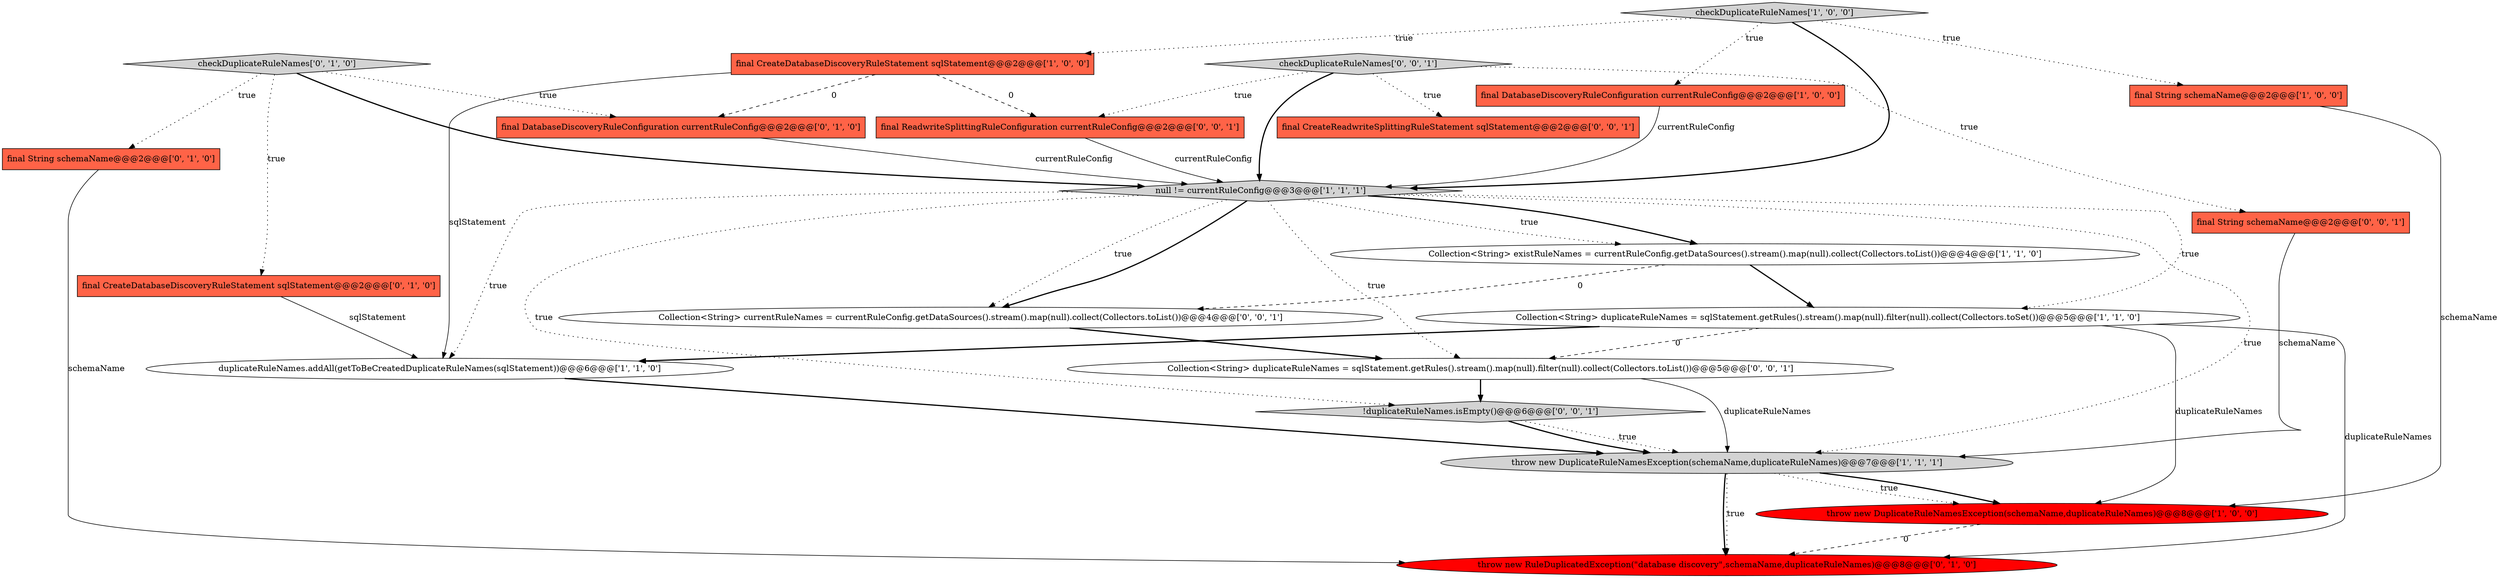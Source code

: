 digraph {
1 [style = filled, label = "checkDuplicateRuleNames['1', '0', '0']", fillcolor = lightgray, shape = diamond image = "AAA0AAABBB1BBB"];
15 [style = filled, label = "final CreateReadwriteSplittingRuleStatement sqlStatement@@@2@@@['0', '0', '1']", fillcolor = tomato, shape = box image = "AAA0AAABBB3BBB"];
0 [style = filled, label = "null != currentRuleConfig@@@3@@@['1', '1', '1']", fillcolor = lightgray, shape = diamond image = "AAA0AAABBB1BBB"];
8 [style = filled, label = "Collection<String> duplicateRuleNames = sqlStatement.getRules().stream().map(null).filter(null).collect(Collectors.toSet())@@@5@@@['1', '1', '0']", fillcolor = white, shape = ellipse image = "AAA0AAABBB1BBB"];
4 [style = filled, label = "duplicateRuleNames.addAll(getToBeCreatedDuplicateRuleNames(sqlStatement))@@@6@@@['1', '1', '0']", fillcolor = white, shape = ellipse image = "AAA0AAABBB1BBB"];
21 [style = filled, label = "final ReadwriteSplittingRuleConfiguration currentRuleConfig@@@2@@@['0', '0', '1']", fillcolor = tomato, shape = box image = "AAA0AAABBB3BBB"];
11 [style = filled, label = "final String schemaName@@@2@@@['0', '1', '0']", fillcolor = tomato, shape = box image = "AAA0AAABBB2BBB"];
14 [style = filled, label = "throw new RuleDuplicatedException(\"database discovery\",schemaName,duplicateRuleNames)@@@8@@@['0', '1', '0']", fillcolor = red, shape = ellipse image = "AAA1AAABBB2BBB"];
13 [style = filled, label = "checkDuplicateRuleNames['0', '1', '0']", fillcolor = lightgray, shape = diamond image = "AAA0AAABBB2BBB"];
3 [style = filled, label = "Collection<String> existRuleNames = currentRuleConfig.getDataSources().stream().map(null).collect(Collectors.toList())@@@4@@@['1', '1', '0']", fillcolor = white, shape = ellipse image = "AAA0AAABBB1BBB"];
2 [style = filled, label = "final String schemaName@@@2@@@['1', '0', '0']", fillcolor = tomato, shape = box image = "AAA0AAABBB1BBB"];
12 [style = filled, label = "final DatabaseDiscoveryRuleConfiguration currentRuleConfig@@@2@@@['0', '1', '0']", fillcolor = tomato, shape = box image = "AAA1AAABBB2BBB"];
6 [style = filled, label = "final CreateDatabaseDiscoveryRuleStatement sqlStatement@@@2@@@['1', '0', '0']", fillcolor = tomato, shape = box image = "AAA1AAABBB1BBB"];
19 [style = filled, label = "checkDuplicateRuleNames['0', '0', '1']", fillcolor = lightgray, shape = diamond image = "AAA0AAABBB3BBB"];
5 [style = filled, label = "final DatabaseDiscoveryRuleConfiguration currentRuleConfig@@@2@@@['1', '0', '0']", fillcolor = tomato, shape = box image = "AAA0AAABBB1BBB"];
17 [style = filled, label = "final String schemaName@@@2@@@['0', '0', '1']", fillcolor = tomato, shape = box image = "AAA0AAABBB3BBB"];
18 [style = filled, label = "!duplicateRuleNames.isEmpty()@@@6@@@['0', '0', '1']", fillcolor = lightgray, shape = diamond image = "AAA0AAABBB3BBB"];
20 [style = filled, label = "Collection<String> currentRuleNames = currentRuleConfig.getDataSources().stream().map(null).collect(Collectors.toList())@@@4@@@['0', '0', '1']", fillcolor = white, shape = ellipse image = "AAA0AAABBB3BBB"];
16 [style = filled, label = "Collection<String> duplicateRuleNames = sqlStatement.getRules().stream().map(null).filter(null).collect(Collectors.toList())@@@5@@@['0', '0', '1']", fillcolor = white, shape = ellipse image = "AAA0AAABBB3BBB"];
9 [style = filled, label = "throw new DuplicateRuleNamesException(schemaName,duplicateRuleNames)@@@7@@@['1', '1', '1']", fillcolor = lightgray, shape = ellipse image = "AAA0AAABBB1BBB"];
7 [style = filled, label = "throw new DuplicateRuleNamesException(schemaName,duplicateRuleNames)@@@8@@@['1', '0', '0']", fillcolor = red, shape = ellipse image = "AAA1AAABBB1BBB"];
10 [style = filled, label = "final CreateDatabaseDiscoveryRuleStatement sqlStatement@@@2@@@['0', '1', '0']", fillcolor = tomato, shape = box image = "AAA0AAABBB2BBB"];
0->3 [style = bold, label=""];
4->9 [style = bold, label=""];
6->21 [style = dashed, label="0"];
8->16 [style = dashed, label="0"];
6->4 [style = solid, label="sqlStatement"];
16->18 [style = bold, label=""];
2->7 [style = solid, label="schemaName"];
0->18 [style = dotted, label="true"];
13->12 [style = dotted, label="true"];
19->17 [style = dotted, label="true"];
7->14 [style = dashed, label="0"];
0->4 [style = dotted, label="true"];
8->14 [style = solid, label="duplicateRuleNames"];
0->20 [style = dotted, label="true"];
16->9 [style = solid, label="duplicateRuleNames"];
17->9 [style = solid, label="schemaName"];
19->21 [style = dotted, label="true"];
1->0 [style = bold, label=""];
19->15 [style = dotted, label="true"];
9->7 [style = bold, label=""];
13->10 [style = dotted, label="true"];
11->14 [style = solid, label="schemaName"];
9->14 [style = dotted, label="true"];
19->0 [style = bold, label=""];
6->12 [style = dashed, label="0"];
0->8 [style = dotted, label="true"];
12->0 [style = solid, label="currentRuleConfig"];
5->0 [style = solid, label="currentRuleConfig"];
20->16 [style = bold, label=""];
21->0 [style = solid, label="currentRuleConfig"];
3->8 [style = bold, label=""];
8->7 [style = solid, label="duplicateRuleNames"];
18->9 [style = dotted, label="true"];
3->20 [style = dashed, label="0"];
18->9 [style = bold, label=""];
9->14 [style = bold, label=""];
13->11 [style = dotted, label="true"];
1->6 [style = dotted, label="true"];
0->20 [style = bold, label=""];
0->3 [style = dotted, label="true"];
0->16 [style = dotted, label="true"];
8->4 [style = bold, label=""];
10->4 [style = solid, label="sqlStatement"];
9->7 [style = dotted, label="true"];
1->2 [style = dotted, label="true"];
0->9 [style = dotted, label="true"];
1->5 [style = dotted, label="true"];
13->0 [style = bold, label=""];
}
